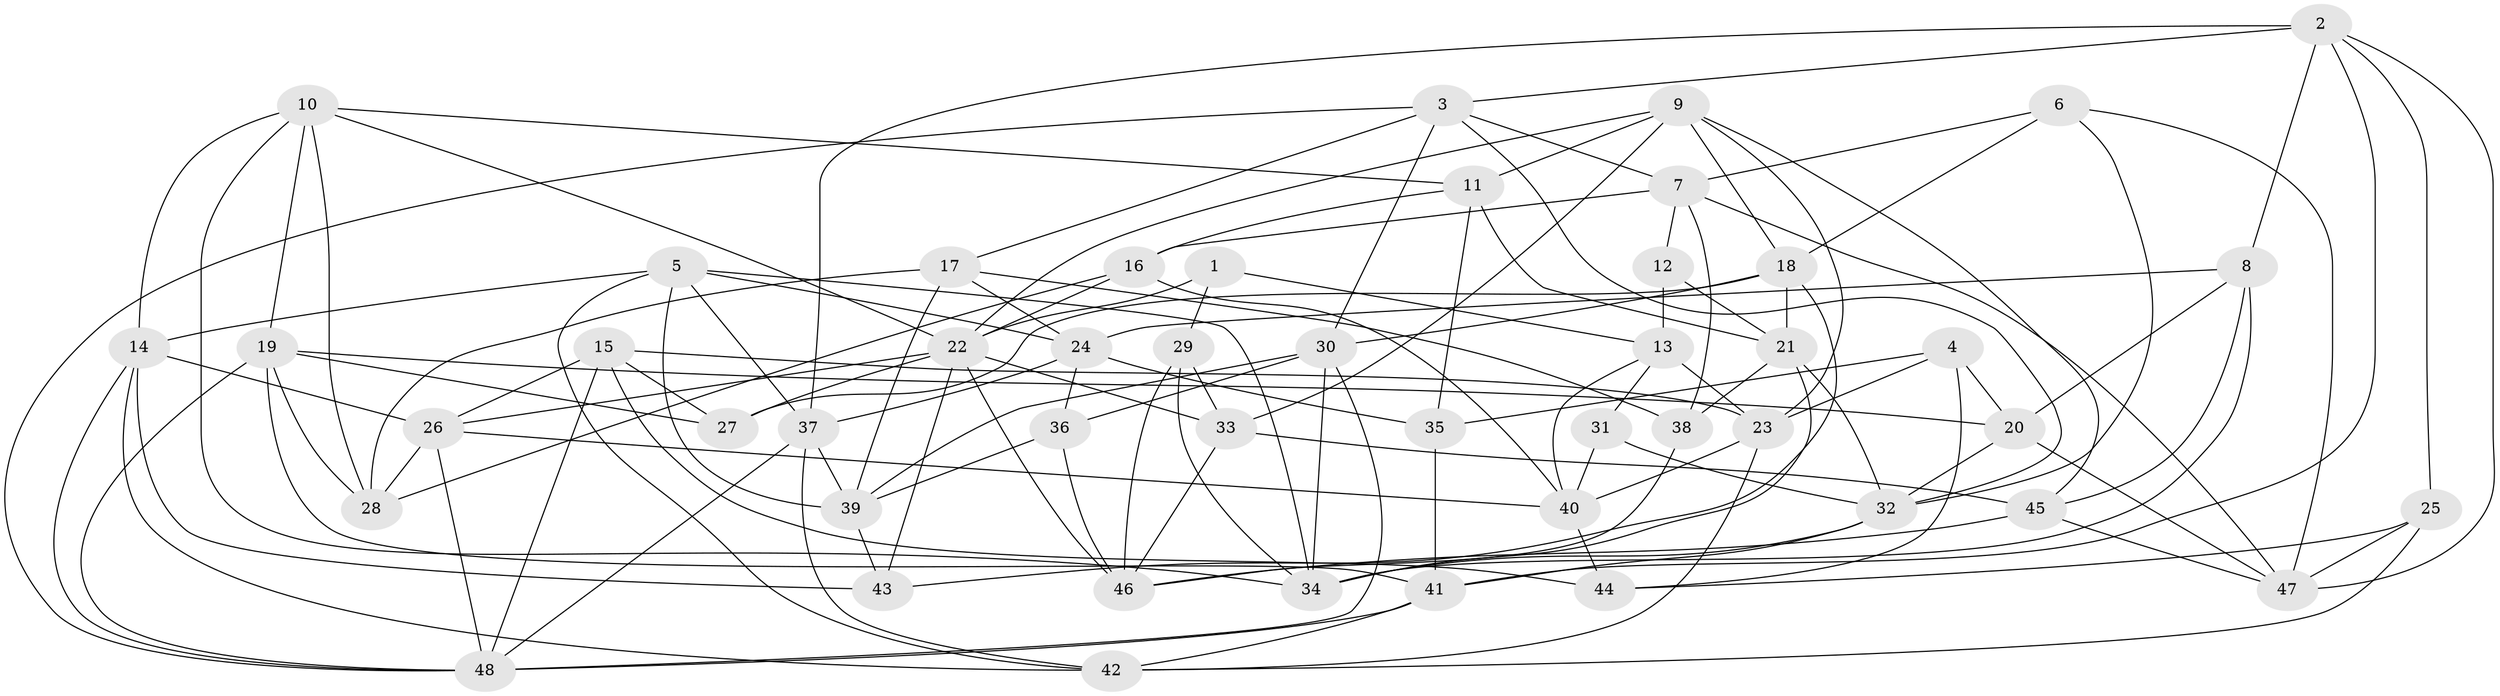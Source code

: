 // original degree distribution, {4: 1.0}
// Generated by graph-tools (version 1.1) at 2025/03/03/09/25 03:03:02]
// undirected, 48 vertices, 128 edges
graph export_dot {
graph [start="1"]
  node [color=gray90,style=filled];
  1;
  2;
  3;
  4;
  5;
  6;
  7;
  8;
  9;
  10;
  11;
  12;
  13;
  14;
  15;
  16;
  17;
  18;
  19;
  20;
  21;
  22;
  23;
  24;
  25;
  26;
  27;
  28;
  29;
  30;
  31;
  32;
  33;
  34;
  35;
  36;
  37;
  38;
  39;
  40;
  41;
  42;
  43;
  44;
  45;
  46;
  47;
  48;
  1 -- 13 [weight=1.0];
  1 -- 22 [weight=1.0];
  1 -- 29 [weight=2.0];
  2 -- 3 [weight=1.0];
  2 -- 8 [weight=1.0];
  2 -- 25 [weight=1.0];
  2 -- 37 [weight=1.0];
  2 -- 41 [weight=1.0];
  2 -- 47 [weight=1.0];
  3 -- 7 [weight=1.0];
  3 -- 17 [weight=1.0];
  3 -- 30 [weight=1.0];
  3 -- 32 [weight=1.0];
  3 -- 48 [weight=1.0];
  4 -- 20 [weight=1.0];
  4 -- 23 [weight=1.0];
  4 -- 35 [weight=2.0];
  4 -- 44 [weight=2.0];
  5 -- 14 [weight=1.0];
  5 -- 24 [weight=1.0];
  5 -- 34 [weight=1.0];
  5 -- 37 [weight=1.0];
  5 -- 39 [weight=1.0];
  5 -- 42 [weight=1.0];
  6 -- 7 [weight=1.0];
  6 -- 18 [weight=1.0];
  6 -- 32 [weight=1.0];
  6 -- 47 [weight=1.0];
  7 -- 12 [weight=1.0];
  7 -- 16 [weight=1.0];
  7 -- 38 [weight=1.0];
  7 -- 47 [weight=1.0];
  8 -- 20 [weight=2.0];
  8 -- 24 [weight=1.0];
  8 -- 34 [weight=1.0];
  8 -- 45 [weight=1.0];
  9 -- 11 [weight=1.0];
  9 -- 18 [weight=1.0];
  9 -- 22 [weight=1.0];
  9 -- 23 [weight=1.0];
  9 -- 33 [weight=1.0];
  9 -- 45 [weight=1.0];
  10 -- 11 [weight=1.0];
  10 -- 14 [weight=1.0];
  10 -- 19 [weight=1.0];
  10 -- 22 [weight=1.0];
  10 -- 28 [weight=1.0];
  10 -- 34 [weight=1.0];
  11 -- 16 [weight=1.0];
  11 -- 21 [weight=1.0];
  11 -- 35 [weight=2.0];
  12 -- 13 [weight=2.0];
  12 -- 21 [weight=1.0];
  13 -- 23 [weight=1.0];
  13 -- 31 [weight=1.0];
  13 -- 40 [weight=1.0];
  14 -- 26 [weight=1.0];
  14 -- 42 [weight=1.0];
  14 -- 43 [weight=1.0];
  14 -- 48 [weight=1.0];
  15 -- 23 [weight=1.0];
  15 -- 26 [weight=1.0];
  15 -- 27 [weight=1.0];
  15 -- 44 [weight=2.0];
  15 -- 48 [weight=1.0];
  16 -- 22 [weight=2.0];
  16 -- 28 [weight=1.0];
  16 -- 40 [weight=1.0];
  17 -- 24 [weight=1.0];
  17 -- 28 [weight=2.0];
  17 -- 38 [weight=1.0];
  17 -- 39 [weight=1.0];
  18 -- 21 [weight=1.0];
  18 -- 27 [weight=1.0];
  18 -- 30 [weight=1.0];
  18 -- 43 [weight=1.0];
  19 -- 20 [weight=1.0];
  19 -- 27 [weight=1.0];
  19 -- 28 [weight=1.0];
  19 -- 41 [weight=1.0];
  19 -- 48 [weight=1.0];
  20 -- 32 [weight=1.0];
  20 -- 47 [weight=1.0];
  21 -- 32 [weight=1.0];
  21 -- 34 [weight=1.0];
  21 -- 38 [weight=1.0];
  22 -- 26 [weight=1.0];
  22 -- 27 [weight=1.0];
  22 -- 33 [weight=1.0];
  22 -- 43 [weight=1.0];
  22 -- 46 [weight=1.0];
  23 -- 40 [weight=1.0];
  23 -- 42 [weight=1.0];
  24 -- 35 [weight=1.0];
  24 -- 36 [weight=1.0];
  24 -- 37 [weight=1.0];
  25 -- 42 [weight=1.0];
  25 -- 44 [weight=1.0];
  25 -- 47 [weight=1.0];
  26 -- 28 [weight=1.0];
  26 -- 40 [weight=1.0];
  26 -- 48 [weight=1.0];
  29 -- 33 [weight=1.0];
  29 -- 34 [weight=2.0];
  29 -- 46 [weight=1.0];
  30 -- 34 [weight=1.0];
  30 -- 36 [weight=1.0];
  30 -- 39 [weight=1.0];
  30 -- 48 [weight=1.0];
  31 -- 32 [weight=2.0];
  31 -- 40 [weight=1.0];
  32 -- 34 [weight=3.0];
  32 -- 41 [weight=1.0];
  33 -- 45 [weight=2.0];
  33 -- 46 [weight=1.0];
  35 -- 41 [weight=1.0];
  36 -- 39 [weight=1.0];
  36 -- 46 [weight=1.0];
  37 -- 39 [weight=1.0];
  37 -- 42 [weight=1.0];
  37 -- 48 [weight=1.0];
  38 -- 46 [weight=1.0];
  39 -- 43 [weight=1.0];
  40 -- 44 [weight=1.0];
  41 -- 42 [weight=1.0];
  41 -- 48 [weight=1.0];
  45 -- 46 [weight=1.0];
  45 -- 47 [weight=1.0];
}

